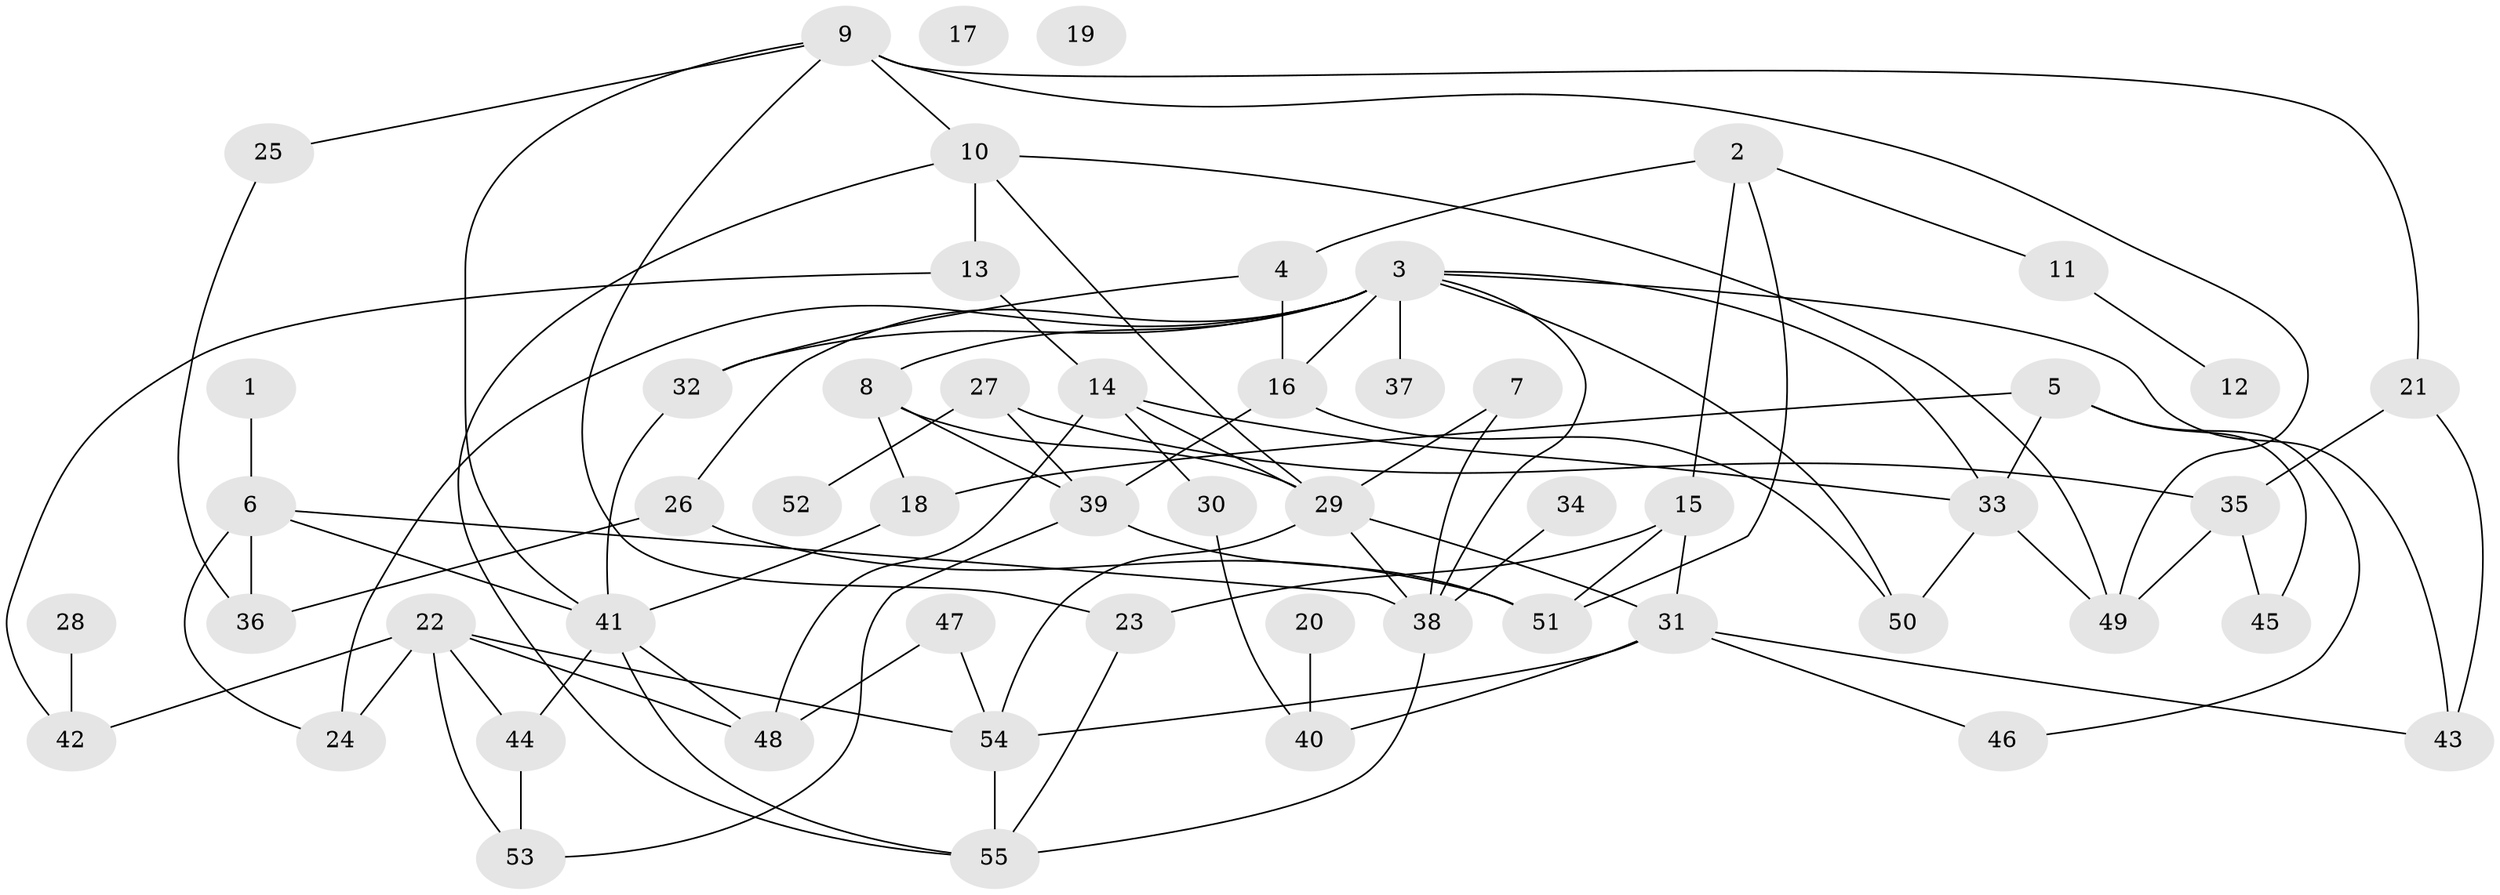 // Generated by graph-tools (version 1.1) at 2025/33/03/09/25 02:33:36]
// undirected, 55 vertices, 94 edges
graph export_dot {
graph [start="1"]
  node [color=gray90,style=filled];
  1;
  2;
  3;
  4;
  5;
  6;
  7;
  8;
  9;
  10;
  11;
  12;
  13;
  14;
  15;
  16;
  17;
  18;
  19;
  20;
  21;
  22;
  23;
  24;
  25;
  26;
  27;
  28;
  29;
  30;
  31;
  32;
  33;
  34;
  35;
  36;
  37;
  38;
  39;
  40;
  41;
  42;
  43;
  44;
  45;
  46;
  47;
  48;
  49;
  50;
  51;
  52;
  53;
  54;
  55;
  1 -- 6;
  2 -- 4;
  2 -- 11;
  2 -- 15;
  2 -- 51;
  3 -- 8;
  3 -- 16;
  3 -- 24;
  3 -- 26;
  3 -- 32;
  3 -- 33;
  3 -- 37;
  3 -- 38;
  3 -- 43;
  3 -- 50;
  4 -- 16;
  4 -- 32;
  5 -- 18;
  5 -- 33;
  5 -- 45;
  5 -- 46;
  6 -- 24;
  6 -- 36;
  6 -- 38;
  6 -- 41;
  7 -- 29;
  7 -- 38;
  8 -- 18;
  8 -- 29;
  8 -- 39;
  9 -- 10;
  9 -- 21;
  9 -- 23;
  9 -- 25;
  9 -- 41;
  9 -- 49;
  10 -- 13;
  10 -- 29;
  10 -- 49;
  10 -- 55;
  11 -- 12;
  13 -- 14;
  13 -- 42;
  14 -- 29;
  14 -- 30;
  14 -- 33;
  14 -- 48;
  15 -- 23;
  15 -- 31;
  15 -- 51;
  16 -- 39;
  16 -- 50;
  18 -- 41;
  20 -- 40;
  21 -- 35;
  21 -- 43;
  22 -- 24;
  22 -- 42;
  22 -- 44;
  22 -- 48;
  22 -- 53;
  22 -- 54;
  23 -- 55;
  25 -- 36;
  26 -- 36;
  26 -- 51;
  27 -- 35;
  27 -- 39;
  27 -- 52;
  28 -- 42;
  29 -- 31;
  29 -- 38;
  29 -- 54;
  30 -- 40;
  31 -- 40;
  31 -- 43;
  31 -- 46;
  31 -- 54;
  32 -- 41;
  33 -- 49;
  33 -- 50;
  34 -- 38;
  35 -- 45;
  35 -- 49;
  38 -- 55;
  39 -- 51;
  39 -- 53;
  41 -- 44;
  41 -- 48;
  41 -- 55;
  44 -- 53;
  47 -- 48;
  47 -- 54;
  54 -- 55;
}
